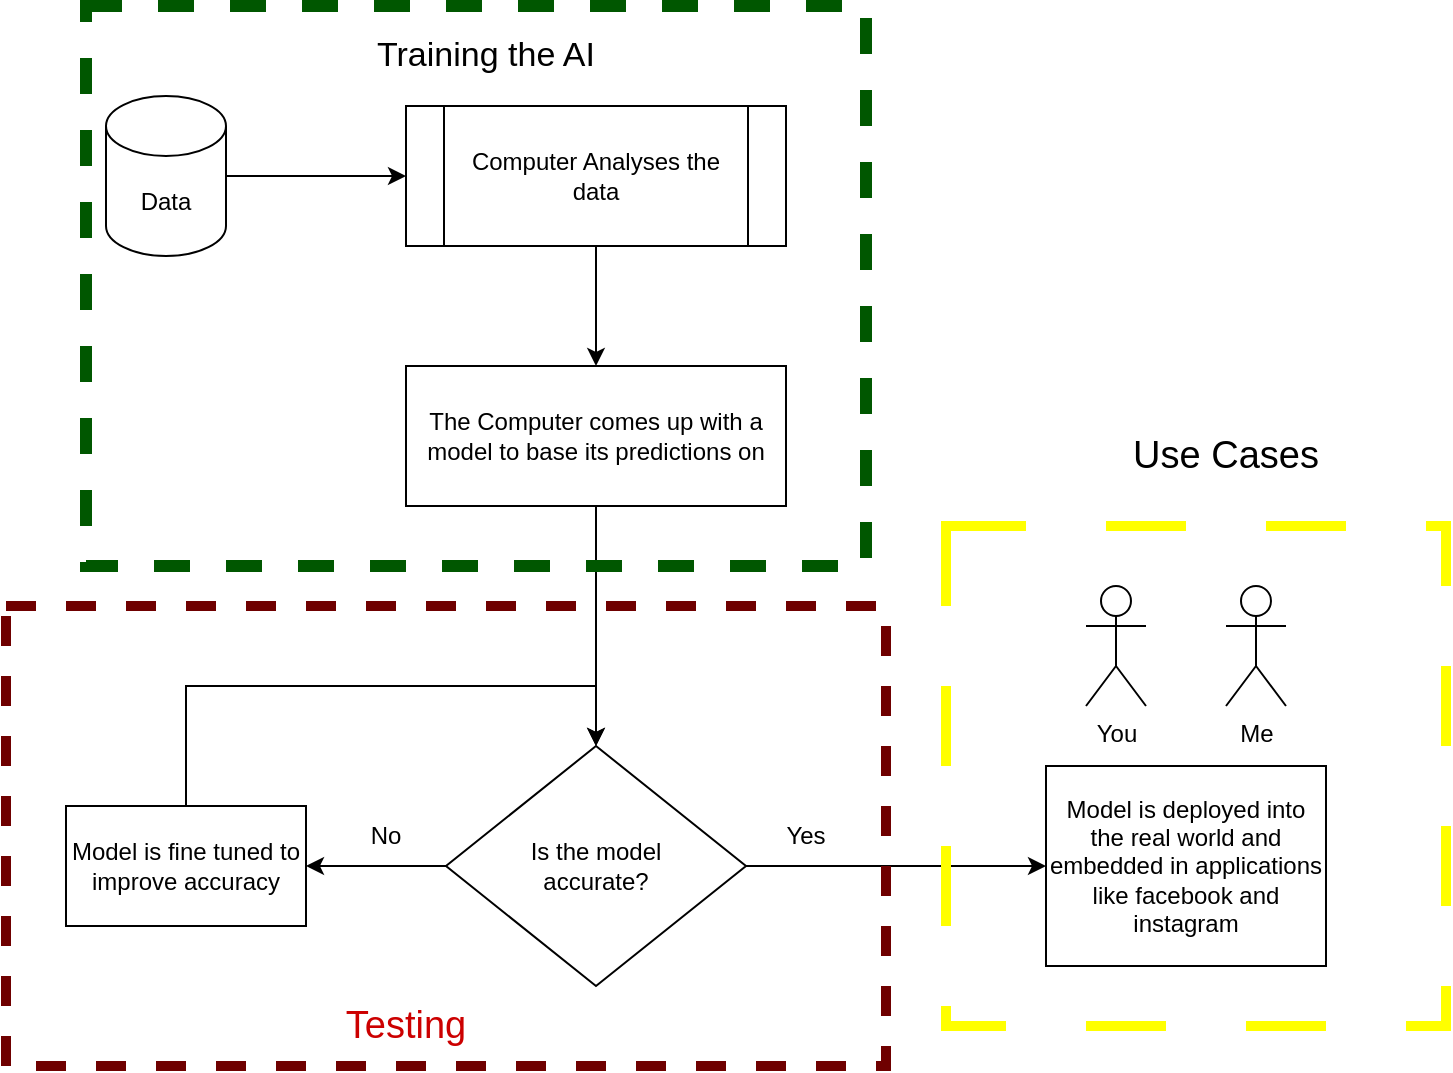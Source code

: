 <mxfile version="21.5.1" type="device">
  <diagram name="Page-1" id="C3hChAu4YWcnM3He6nf8">
    <mxGraphModel dx="780" dy="496" grid="1" gridSize="10" guides="1" tooltips="1" connect="1" arrows="1" fold="1" page="1" pageScale="1" pageWidth="827" pageHeight="1169" background="#FFFFFF" math="0" shadow="0">
      <root>
        <mxCell id="0" />
        <mxCell id="1" parent="0" />
        <mxCell id="PuNhcD8c1g3JRg2PbTcK-23" style="edgeStyle=orthogonalEdgeStyle;rounded=0;orthogonalLoop=1;jettySize=auto;html=1;exitX=1;exitY=0.5;exitDx=0;exitDy=0;exitPerimeter=0;entryX=0;entryY=0.5;entryDx=0;entryDy=0;" parent="1" source="PuNhcD8c1g3JRg2PbTcK-1" target="PuNhcD8c1g3JRg2PbTcK-3" edge="1">
          <mxGeometry relative="1" as="geometry">
            <mxPoint x="170" y="145" as="sourcePoint" />
          </mxGeometry>
        </mxCell>
        <mxCell id="PuNhcD8c1g3JRg2PbTcK-1" value="Data" style="shape=cylinder3;whiteSpace=wrap;html=1;boundedLbl=1;backgroundOutline=1;size=15;" parent="1" vertex="1">
          <mxGeometry x="110" y="105" width="60" height="80" as="geometry" />
        </mxCell>
        <mxCell id="PuNhcD8c1g3JRg2PbTcK-21" style="edgeStyle=orthogonalEdgeStyle;rounded=0;orthogonalLoop=1;jettySize=auto;html=1;exitX=0.5;exitY=1;exitDx=0;exitDy=0;entryX=0.5;entryY=0;entryDx=0;entryDy=0;" parent="1" source="PuNhcD8c1g3JRg2PbTcK-2" target="PuNhcD8c1g3JRg2PbTcK-7" edge="1">
          <mxGeometry relative="1" as="geometry" />
        </mxCell>
        <mxCell id="PuNhcD8c1g3JRg2PbTcK-2" value="The Computer comes up with a model to base its predictions on" style="rounded=0;whiteSpace=wrap;html=1;" parent="1" vertex="1">
          <mxGeometry x="260" y="240" width="190" height="70" as="geometry" />
        </mxCell>
        <mxCell id="PuNhcD8c1g3JRg2PbTcK-22" style="edgeStyle=orthogonalEdgeStyle;rounded=0;orthogonalLoop=1;jettySize=auto;html=1;exitX=0.5;exitY=1;exitDx=0;exitDy=0;entryX=0.5;entryY=0;entryDx=0;entryDy=0;" parent="1" source="PuNhcD8c1g3JRg2PbTcK-3" target="PuNhcD8c1g3JRg2PbTcK-2" edge="1">
          <mxGeometry relative="1" as="geometry" />
        </mxCell>
        <mxCell id="PuNhcD8c1g3JRg2PbTcK-3" value="Computer Analyses the data" style="shape=process;whiteSpace=wrap;html=1;backgroundOutline=1;" parent="1" vertex="1">
          <mxGeometry x="260" y="110" width="190" height="70" as="geometry" />
        </mxCell>
        <mxCell id="PuNhcD8c1g3JRg2PbTcK-10" style="edgeStyle=orthogonalEdgeStyle;rounded=0;orthogonalLoop=1;jettySize=auto;html=1;exitX=0;exitY=0.5;exitDx=0;exitDy=0;entryX=1;entryY=0.5;entryDx=0;entryDy=0;" parent="1" source="PuNhcD8c1g3JRg2PbTcK-7" target="PuNhcD8c1g3JRg2PbTcK-9" edge="1">
          <mxGeometry relative="1" as="geometry" />
        </mxCell>
        <mxCell id="PuNhcD8c1g3JRg2PbTcK-12" style="edgeStyle=orthogonalEdgeStyle;rounded=0;orthogonalLoop=1;jettySize=auto;html=1;exitX=1;exitY=0.5;exitDx=0;exitDy=0;entryX=0;entryY=0.5;entryDx=0;entryDy=0;" parent="1" source="PuNhcD8c1g3JRg2PbTcK-7" target="PuNhcD8c1g3JRg2PbTcK-13" edge="1">
          <mxGeometry relative="1" as="geometry">
            <mxPoint x="530" y="490" as="targetPoint" />
          </mxGeometry>
        </mxCell>
        <mxCell id="PuNhcD8c1g3JRg2PbTcK-7" value="Is the model &lt;br&gt;accurate?" style="rhombus;whiteSpace=wrap;html=1;" parent="1" vertex="1">
          <mxGeometry x="280" y="430" width="150" height="120" as="geometry" />
        </mxCell>
        <mxCell id="PuNhcD8c1g3JRg2PbTcK-11" style="edgeStyle=orthogonalEdgeStyle;rounded=0;orthogonalLoop=1;jettySize=auto;html=1;exitX=0.5;exitY=0;exitDx=0;exitDy=0;entryX=0.5;entryY=0;entryDx=0;entryDy=0;" parent="1" source="PuNhcD8c1g3JRg2PbTcK-9" target="PuNhcD8c1g3JRg2PbTcK-7" edge="1">
          <mxGeometry relative="1" as="geometry">
            <Array as="points">
              <mxPoint x="150" y="400" />
              <mxPoint x="355" y="400" />
            </Array>
          </mxGeometry>
        </mxCell>
        <mxCell id="PuNhcD8c1g3JRg2PbTcK-9" value="Model is fine tuned to improve accuracy" style="rounded=0;whiteSpace=wrap;html=1;" parent="1" vertex="1">
          <mxGeometry x="90" y="460" width="120" height="60" as="geometry" />
        </mxCell>
        <mxCell id="PuNhcD8c1g3JRg2PbTcK-13" value="Model is deployed into the real world and embedded in applications like facebook and instagram" style="rounded=0;whiteSpace=wrap;html=1;" parent="1" vertex="1">
          <mxGeometry x="580" y="440" width="140" height="100" as="geometry" />
        </mxCell>
        <mxCell id="PuNhcD8c1g3JRg2PbTcK-14" value="You" style="shape=umlActor;verticalLabelPosition=bottom;verticalAlign=top;html=1;outlineConnect=0;" parent="1" vertex="1">
          <mxGeometry x="600" y="350" width="30" height="60" as="geometry" />
        </mxCell>
        <mxCell id="PuNhcD8c1g3JRg2PbTcK-15" value="Me" style="shape=umlActor;verticalLabelPosition=bottom;verticalAlign=top;html=1;outlineConnect=0;" parent="1" vertex="1">
          <mxGeometry x="670" y="350" width="30" height="60" as="geometry" />
        </mxCell>
        <mxCell id="PuNhcD8c1g3JRg2PbTcK-17" value="" style="whiteSpace=wrap;html=1;aspect=fixed;fillColor=none;dashed=1;dashPattern=8 8;strokeWidth=5;strokeColor=#FFFF00;" parent="1" vertex="1">
          <mxGeometry x="530" y="320" width="250" height="250" as="geometry" />
        </mxCell>
        <mxCell id="PuNhcD8c1g3JRg2PbTcK-18" value="&lt;font style=&quot;font-size: 19px;&quot;&gt;Use Cases&lt;/font&gt;" style="text;html=1;strokeColor=none;fillColor=none;align=center;verticalAlign=middle;whiteSpace=wrap;rounded=0;" parent="1" vertex="1">
          <mxGeometry x="610" y="270" width="120" height="30" as="geometry" />
        </mxCell>
        <mxCell id="PuNhcD8c1g3JRg2PbTcK-20" value="" style="rounded=0;whiteSpace=wrap;html=1;fillColor=none;dashed=1;strokeWidth=6;fontColor=#ffffff;strokeColor=#005700;" parent="1" vertex="1">
          <mxGeometry x="100" y="60" width="390" height="280" as="geometry" />
        </mxCell>
        <mxCell id="PuNhcD8c1g3JRg2PbTcK-24" value="&lt;font style=&quot;font-size: 17px;&quot;&gt;Training the AI&lt;/font&gt;" style="text;html=1;strokeColor=none;fillColor=none;align=center;verticalAlign=middle;whiteSpace=wrap;rounded=0;" parent="1" vertex="1">
          <mxGeometry x="240" y="70" width="120" height="30" as="geometry" />
        </mxCell>
        <mxCell id="PuNhcD8c1g3JRg2PbTcK-25" value="" style="rounded=0;whiteSpace=wrap;html=1;fillColor=none;dashed=1;fontColor=#ffffff;strokeColor=#6F0000;perimeterSpacing=6;strokeWidth=5;" parent="1" vertex="1">
          <mxGeometry x="60" y="360" width="440" height="230" as="geometry" />
        </mxCell>
        <mxCell id="PuNhcD8c1g3JRg2PbTcK-26" value="&lt;font color=&quot;#cc0000&quot; style=&quot;font-size: 19px;&quot;&gt;Testing&lt;/font&gt;" style="text;html=1;strokeColor=none;fillColor=none;align=center;verticalAlign=middle;whiteSpace=wrap;rounded=0;" parent="1" vertex="1">
          <mxGeometry x="230" y="555" width="60" height="30" as="geometry" />
        </mxCell>
        <mxCell id="PuNhcD8c1g3JRg2PbTcK-27" value="Yes" style="text;html=1;strokeColor=none;fillColor=none;align=center;verticalAlign=middle;whiteSpace=wrap;rounded=0;" parent="1" vertex="1">
          <mxGeometry x="430" y="460" width="60" height="30" as="geometry" />
        </mxCell>
        <mxCell id="PuNhcD8c1g3JRg2PbTcK-28" value="No" style="text;html=1;strokeColor=none;fillColor=none;align=center;verticalAlign=middle;whiteSpace=wrap;rounded=0;" parent="1" vertex="1">
          <mxGeometry x="220" y="460" width="60" height="30" as="geometry" />
        </mxCell>
      </root>
    </mxGraphModel>
  </diagram>
</mxfile>
